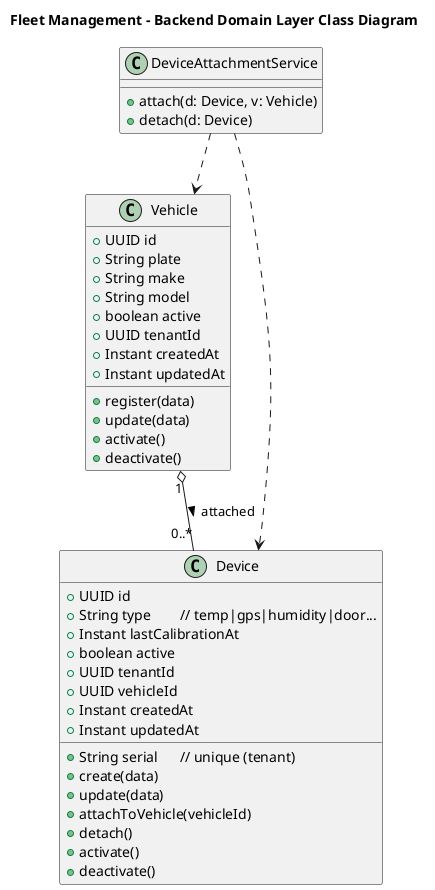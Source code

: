 @startuml
title Fleet Management - Backend Domain Layer Class Diagram

class Vehicle {
  +UUID id
  +String plate
  +String make
  +String model
  +boolean active
  +UUID tenantId
  +Instant createdAt
  +Instant updatedAt
  +register(data)
  +update(data)
  +activate()
  +deactivate()
}

class Device {
  +UUID id
  +String type        // temp|gps|humidity|door...
  +String serial      // unique (tenant)
  +Instant lastCalibrationAt
  +boolean active
  +UUID tenantId
  +UUID vehicleId
  +Instant createdAt
  +Instant updatedAt
  +create(data)
  +update(data)
  +attachToVehicle(vehicleId)
  +detach()
  +activate()
  +deactivate()
}

class DeviceAttachmentService {
  +attach(d: Device, v: Vehicle)
  +detach(d: Device)
}

Vehicle "1" o-- "0..*" Device : attached >
DeviceAttachmentService ..> Device
DeviceAttachmentService ..> Vehicle
@enduml
